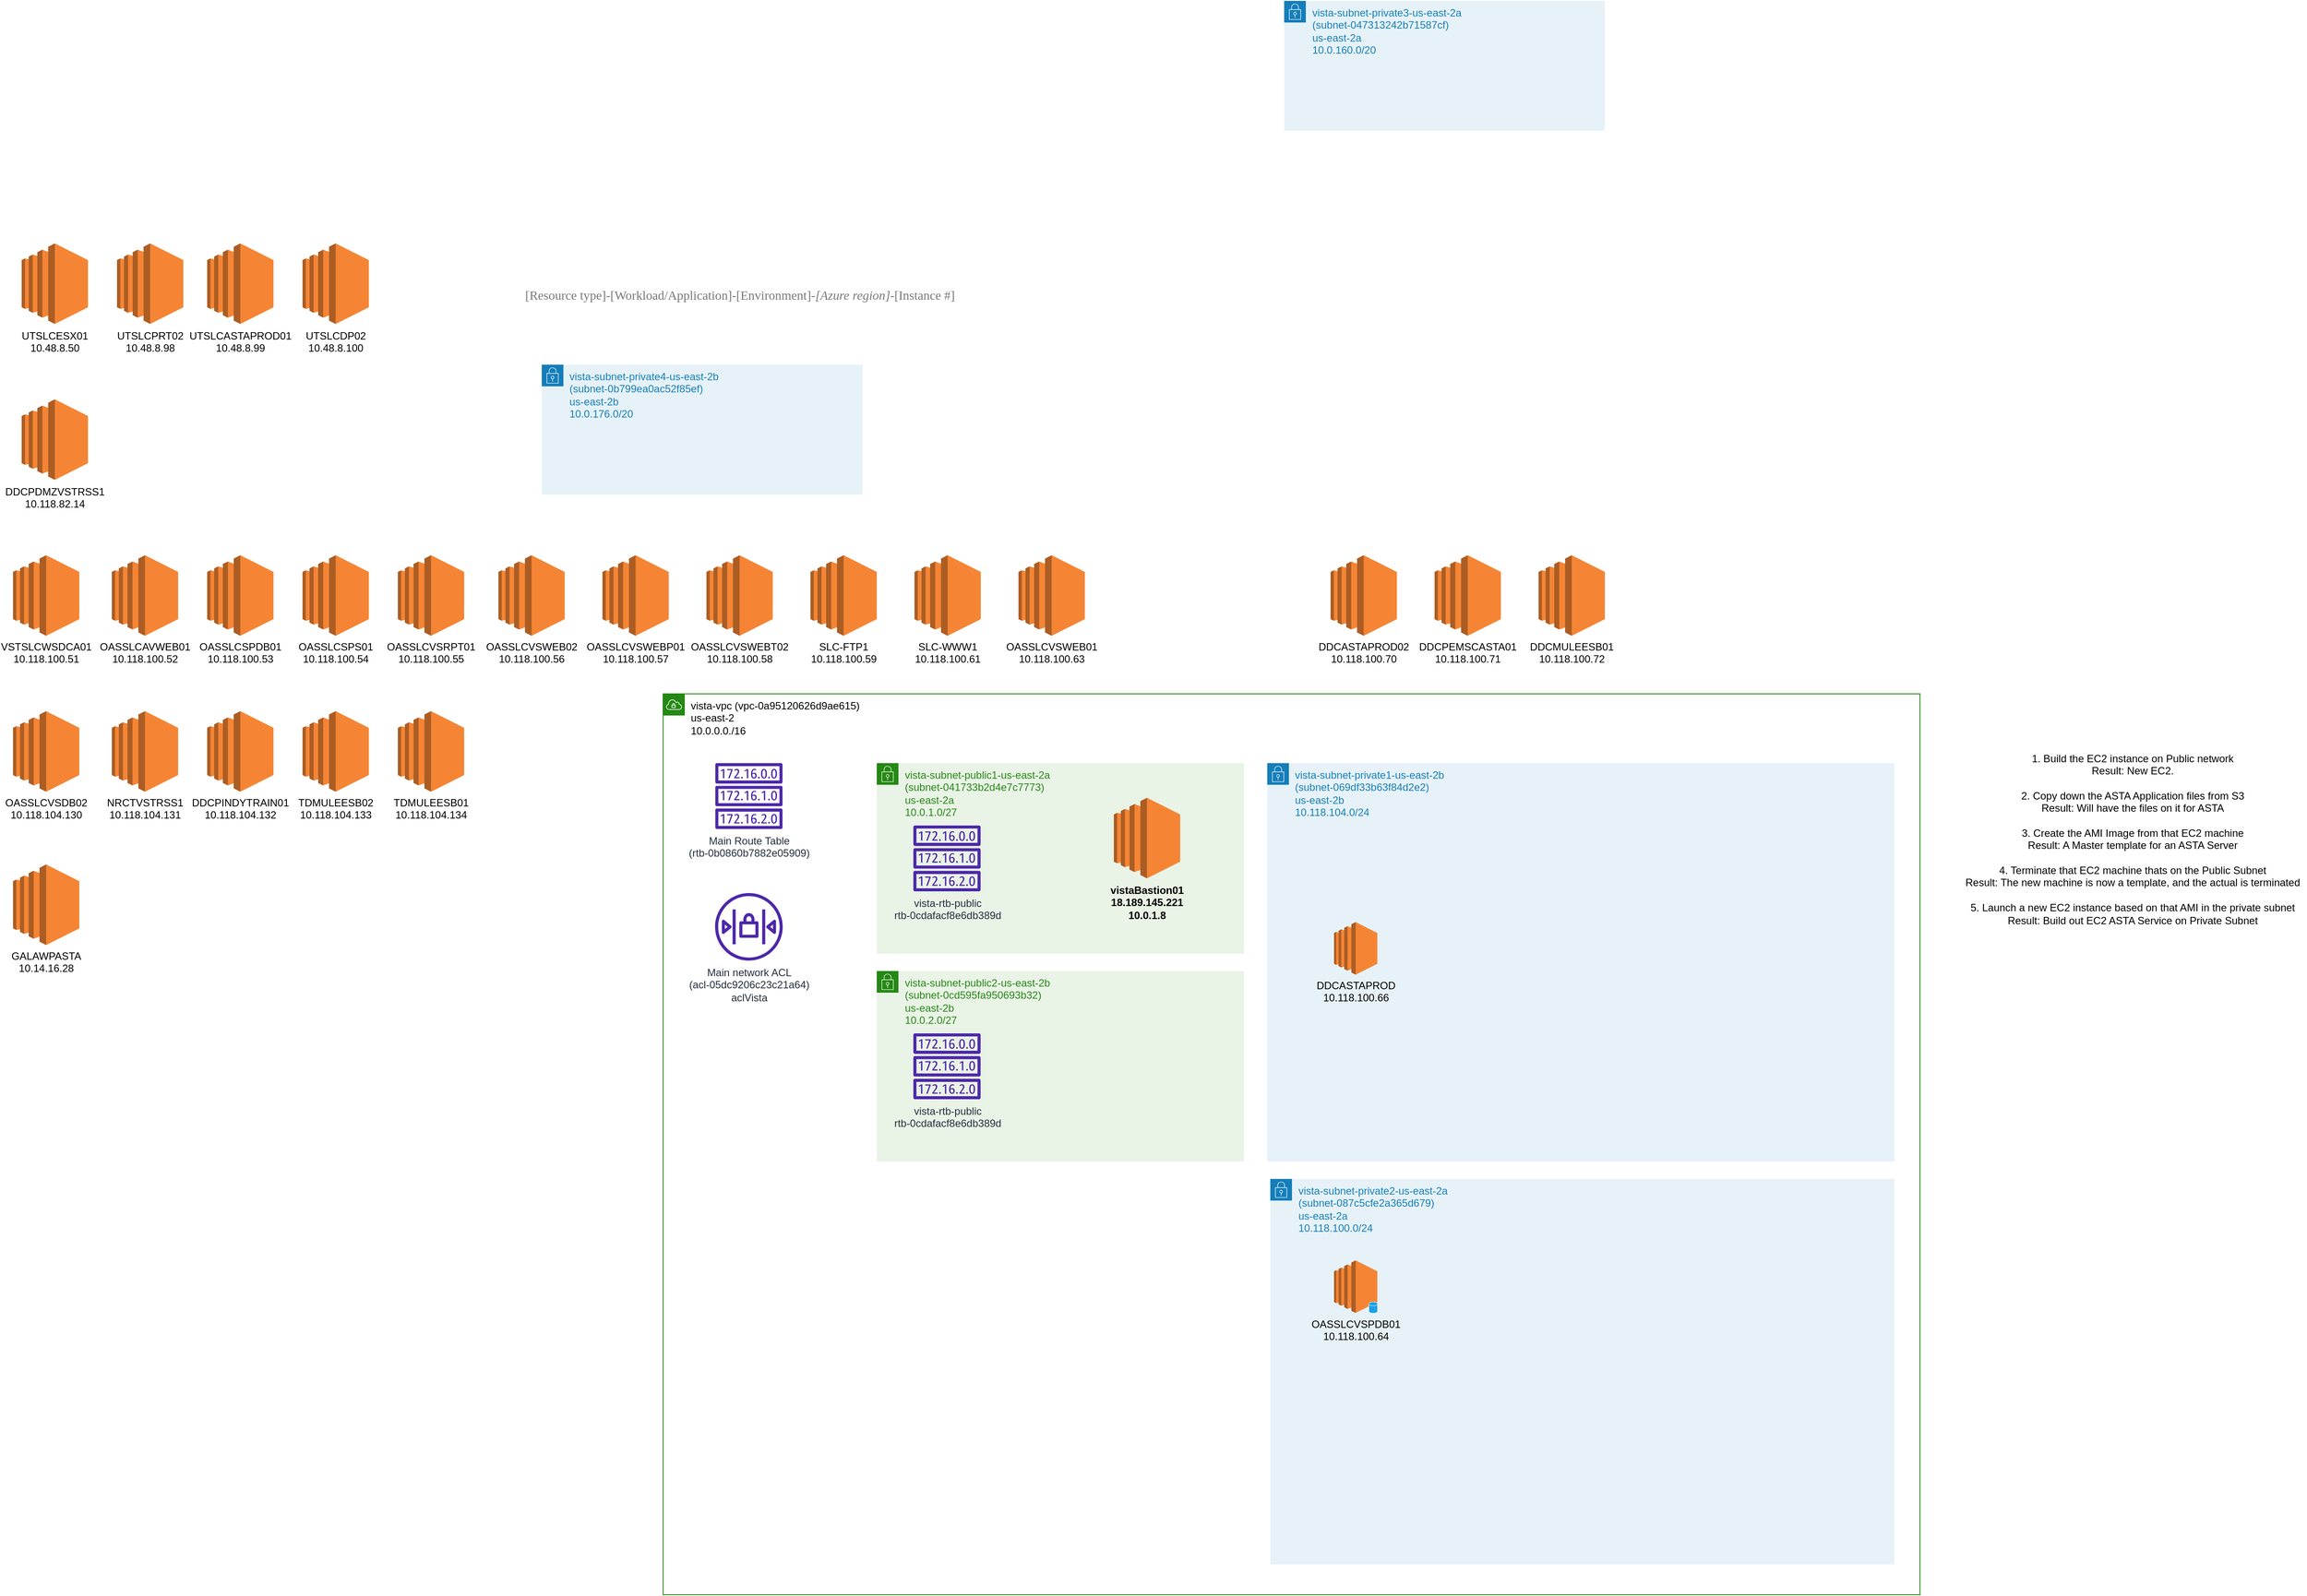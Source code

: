 <mxfile version="19.0.1" type="github">
  <diagram id="iTmKKu1ksaLDfkm0y8Ag" name="Page-1">
    <mxGraphModel dx="1094" dy="1629" grid="1" gridSize="10" guides="1" tooltips="1" connect="1" arrows="1" fold="1" page="1" pageScale="1" pageWidth="1100" pageHeight="850" math="0" shadow="0">
      <root>
        <mxCell id="0" />
        <mxCell id="1" parent="0" />
        <mxCell id="d5Gctan-HTlV9g1HZ0dy-1" value="UTSLCESX01&lt;br&gt;10.48.8.50" style="outlineConnect=0;dashed=0;verticalLabelPosition=bottom;verticalAlign=top;align=center;html=1;shape=mxgraph.aws3.ec2;fillColor=#F58534;gradientColor=none;" parent="1" vertex="1">
          <mxGeometry x="40" y="40" width="76.5" height="93" as="geometry" />
        </mxCell>
        <mxCell id="d5Gctan-HTlV9g1HZ0dy-2" value="UTSLCPRT02&lt;br&gt;10.48.8.98" style="outlineConnect=0;dashed=0;verticalLabelPosition=bottom;verticalAlign=top;align=center;html=1;shape=mxgraph.aws3.ec2;fillColor=#F58534;gradientColor=none;" parent="1" vertex="1">
          <mxGeometry x="150" y="40" width="76.5" height="93" as="geometry" />
        </mxCell>
        <mxCell id="d5Gctan-HTlV9g1HZ0dy-3" value="UTSLCASTAPROD01&lt;br&gt;10.48.8.99" style="outlineConnect=0;dashed=0;verticalLabelPosition=bottom;verticalAlign=top;align=center;html=1;shape=mxgraph.aws3.ec2;fillColor=#F58534;gradientColor=none;" parent="1" vertex="1">
          <mxGeometry x="254" y="40" width="76.5" height="93" as="geometry" />
        </mxCell>
        <mxCell id="d5Gctan-HTlV9g1HZ0dy-4" value="UTSLCDP02&lt;br&gt;10.48.8.100" style="outlineConnect=0;dashed=0;verticalLabelPosition=bottom;verticalAlign=top;align=center;html=1;shape=mxgraph.aws3.ec2;fillColor=#F58534;gradientColor=none;" parent="1" vertex="1">
          <mxGeometry x="364" y="40" width="76.5" height="93" as="geometry" />
        </mxCell>
        <mxCell id="d5Gctan-HTlV9g1HZ0dy-5" value="DDCPDMZVSTRSS1&lt;br&gt;10.118.82.14" style="outlineConnect=0;dashed=0;verticalLabelPosition=bottom;verticalAlign=top;align=center;html=1;shape=mxgraph.aws3.ec2;fillColor=#F58534;gradientColor=none;" parent="1" vertex="1">
          <mxGeometry x="40" y="220" width="76.5" height="93" as="geometry" />
        </mxCell>
        <mxCell id="d5Gctan-HTlV9g1HZ0dy-6" value="VSTSLCWSDCA01&lt;br&gt;10.118.100.51" style="outlineConnect=0;dashed=0;verticalLabelPosition=bottom;verticalAlign=top;align=center;html=1;shape=mxgraph.aws3.ec2;fillColor=#F58534;gradientColor=none;spacing=1;" parent="1" vertex="1">
          <mxGeometry x="30" y="400" width="76.5" height="93" as="geometry" />
        </mxCell>
        <mxCell id="d5Gctan-HTlV9g1HZ0dy-7" value="OASSLCAVWEB01&lt;br&gt;10.118.100.52" style="outlineConnect=0;dashed=0;verticalLabelPosition=bottom;verticalAlign=top;align=center;html=1;shape=mxgraph.aws3.ec2;fillColor=#F58534;gradientColor=none;spacing=1;" parent="1" vertex="1">
          <mxGeometry x="144" y="400" width="76.5" height="93" as="geometry" />
        </mxCell>
        <mxCell id="d5Gctan-HTlV9g1HZ0dy-8" value="OASSLCSPDB01&lt;br&gt;10.118.100.53" style="outlineConnect=0;dashed=0;verticalLabelPosition=bottom;verticalAlign=top;align=center;html=1;shape=mxgraph.aws3.ec2;fillColor=#F58534;gradientColor=none;spacing=1;" parent="1" vertex="1">
          <mxGeometry x="254" y="400" width="76.5" height="93" as="geometry" />
        </mxCell>
        <mxCell id="d5Gctan-HTlV9g1HZ0dy-9" value="OASSLCSPS01&lt;br&gt;10.118.100.54" style="outlineConnect=0;dashed=0;verticalLabelPosition=bottom;verticalAlign=top;align=center;html=1;shape=mxgraph.aws3.ec2;fillColor=#F58534;gradientColor=none;spacing=1;" parent="1" vertex="1">
          <mxGeometry x="364" y="400" width="76.5" height="93" as="geometry" />
        </mxCell>
        <mxCell id="d5Gctan-HTlV9g1HZ0dy-10" value="OASSLCVSRPT01&lt;br&gt;10.118.100.55" style="outlineConnect=0;dashed=0;verticalLabelPosition=bottom;verticalAlign=top;align=center;html=1;shape=mxgraph.aws3.ec2;fillColor=#F58534;gradientColor=none;spacing=1;" parent="1" vertex="1">
          <mxGeometry x="474" y="400" width="76.5" height="93" as="geometry" />
        </mxCell>
        <mxCell id="d5Gctan-HTlV9g1HZ0dy-11" value="OASSLCVSWEB02&lt;br&gt;10.118.100.56" style="outlineConnect=0;dashed=0;verticalLabelPosition=bottom;verticalAlign=top;align=center;html=1;shape=mxgraph.aws3.ec2;fillColor=#F58534;gradientColor=none;spacing=1;" parent="1" vertex="1">
          <mxGeometry x="590" y="400" width="76.5" height="93" as="geometry" />
        </mxCell>
        <mxCell id="d5Gctan-HTlV9g1HZ0dy-14" value="OASSLCVSWEBP01&lt;br&gt;10.118.100.57" style="outlineConnect=0;dashed=0;verticalLabelPosition=bottom;verticalAlign=top;align=center;html=1;shape=mxgraph.aws3.ec2;fillColor=#F58534;gradientColor=none;spacing=1;" parent="1" vertex="1">
          <mxGeometry x="710" y="400" width="76.5" height="93" as="geometry" />
        </mxCell>
        <mxCell id="d5Gctan-HTlV9g1HZ0dy-15" value="OASSLCVSWEBT02&lt;br&gt;10.118.100.58" style="outlineConnect=0;dashed=0;verticalLabelPosition=bottom;verticalAlign=top;align=center;html=1;shape=mxgraph.aws3.ec2;fillColor=#F58534;gradientColor=none;spacing=1;" parent="1" vertex="1">
          <mxGeometry x="830" y="400" width="76.5" height="93" as="geometry" />
        </mxCell>
        <mxCell id="d5Gctan-HTlV9g1HZ0dy-16" value="SLC-FTP1&lt;br&gt;10.118.100.59" style="outlineConnect=0;dashed=0;verticalLabelPosition=bottom;verticalAlign=top;align=center;html=1;shape=mxgraph.aws3.ec2;fillColor=#F58534;gradientColor=none;spacing=1;" parent="1" vertex="1">
          <mxGeometry x="950" y="400" width="76.5" height="93" as="geometry" />
        </mxCell>
        <mxCell id="d5Gctan-HTlV9g1HZ0dy-17" value="SLC-WWW1&lt;br&gt;10.118.100.61" style="outlineConnect=0;dashed=0;verticalLabelPosition=bottom;verticalAlign=top;align=center;html=1;shape=mxgraph.aws3.ec2;fillColor=#F58534;gradientColor=none;spacing=1;" parent="1" vertex="1">
          <mxGeometry x="1070" y="400" width="76.5" height="93" as="geometry" />
        </mxCell>
        <mxCell id="d5Gctan-HTlV9g1HZ0dy-20" value="OASSLCVSWEB01&lt;br&gt;10.118.100.63" style="outlineConnect=0;dashed=0;verticalLabelPosition=bottom;verticalAlign=top;align=center;html=1;shape=mxgraph.aws3.ec2;fillColor=#F58534;gradientColor=none;spacing=1;" parent="1" vertex="1">
          <mxGeometry x="1190" y="400" width="76.5" height="93" as="geometry" />
        </mxCell>
        <mxCell id="d5Gctan-HTlV9g1HZ0dy-23" value="DDCASTAPROD02&lt;br&gt;10.118.100.70" style="outlineConnect=0;dashed=0;verticalLabelPosition=bottom;verticalAlign=top;align=center;html=1;shape=mxgraph.aws3.ec2;fillColor=#F58534;gradientColor=none;spacing=1;" parent="1" vertex="1">
          <mxGeometry x="1550" y="400" width="76.5" height="93" as="geometry" />
        </mxCell>
        <mxCell id="d5Gctan-HTlV9g1HZ0dy-24" value="DDCPEMSCASTA01&lt;br&gt;10.118.100.71" style="outlineConnect=0;dashed=0;verticalLabelPosition=bottom;verticalAlign=top;align=center;html=1;shape=mxgraph.aws3.ec2;fillColor=#F58534;gradientColor=none;spacing=1;" parent="1" vertex="1">
          <mxGeometry x="1670" y="400" width="76.5" height="93" as="geometry" />
        </mxCell>
        <mxCell id="d5Gctan-HTlV9g1HZ0dy-25" value="DDCMULEESB01&lt;br&gt;10.118.100.72" style="outlineConnect=0;dashed=0;verticalLabelPosition=bottom;verticalAlign=top;align=center;html=1;shape=mxgraph.aws3.ec2;fillColor=#F58534;gradientColor=none;spacing=1;" parent="1" vertex="1">
          <mxGeometry x="1790" y="400" width="76.5" height="93" as="geometry" />
        </mxCell>
        <mxCell id="d5Gctan-HTlV9g1HZ0dy-26" value="OASSLCVSDB02&lt;br&gt;10.118.104.130" style="outlineConnect=0;dashed=0;verticalLabelPosition=bottom;verticalAlign=top;align=center;html=1;shape=mxgraph.aws3.ec2;fillColor=#F58534;gradientColor=none;spacing=1;" parent="1" vertex="1">
          <mxGeometry x="30" y="580" width="76.5" height="93" as="geometry" />
        </mxCell>
        <mxCell id="d5Gctan-HTlV9g1HZ0dy-27" value="NRCTVSTRSS1&lt;br&gt;10.118.104.131" style="outlineConnect=0;dashed=0;verticalLabelPosition=bottom;verticalAlign=top;align=center;html=1;shape=mxgraph.aws3.ec2;fillColor=#F58534;gradientColor=none;spacing=1;" parent="1" vertex="1">
          <mxGeometry x="144" y="580" width="76.5" height="93" as="geometry" />
        </mxCell>
        <mxCell id="d5Gctan-HTlV9g1HZ0dy-28" value="DDCPINDYTRAIN01&lt;br&gt;10.118.104.132" style="outlineConnect=0;dashed=0;verticalLabelPosition=bottom;verticalAlign=top;align=center;html=1;shape=mxgraph.aws3.ec2;fillColor=#F58534;gradientColor=none;spacing=1;" parent="1" vertex="1">
          <mxGeometry x="254" y="580" width="76.5" height="93" as="geometry" />
        </mxCell>
        <mxCell id="d5Gctan-HTlV9g1HZ0dy-29" value="TDMULEESB02&lt;br&gt;10.118.104.133" style="outlineConnect=0;dashed=0;verticalLabelPosition=bottom;verticalAlign=top;align=center;html=1;shape=mxgraph.aws3.ec2;fillColor=#F58534;gradientColor=none;spacing=1;" parent="1" vertex="1">
          <mxGeometry x="364" y="580" width="76.5" height="93" as="geometry" />
        </mxCell>
        <mxCell id="d5Gctan-HTlV9g1HZ0dy-30" value="TDMULEESB01&lt;br&gt;10.118.104.134" style="outlineConnect=0;dashed=0;verticalLabelPosition=bottom;verticalAlign=top;align=center;html=1;shape=mxgraph.aws3.ec2;fillColor=#F58534;gradientColor=none;spacing=1;" parent="1" vertex="1">
          <mxGeometry x="474" y="580" width="76.5" height="93" as="geometry" />
        </mxCell>
        <mxCell id="d5Gctan-HTlV9g1HZ0dy-31" value="GALAWPASTA&lt;br&gt;10.14.16.28" style="outlineConnect=0;dashed=0;verticalLabelPosition=bottom;verticalAlign=top;align=center;html=1;shape=mxgraph.aws3.ec2;fillColor=#F58534;gradientColor=none;spacing=1;" parent="1" vertex="1">
          <mxGeometry x="30" y="757" width="76.5" height="93" as="geometry" />
        </mxCell>
        <mxCell id="d5Gctan-HTlV9g1HZ0dy-32" value="vista-vpc (vpc-0a95120626d9ae615)&lt;br&gt;us-east-2&lt;br&gt;10.0.0.0./16" style="points=[[0,0],[0.25,0],[0.5,0],[0.75,0],[1,0],[1,0.25],[1,0.5],[1,0.75],[1,1],[0.75,1],[0.5,1],[0.25,1],[0,1],[0,0.75],[0,0.5],[0,0.25]];outlineConnect=0;gradientColor=none;html=1;whiteSpace=wrap;fontSize=12;fontStyle=0;container=0;pointerEvents=0;collapsible=0;recursiveResize=0;shape=mxgraph.aws4.group;grIcon=mxgraph.aws4.group_vpc;strokeColor=#248814;fillColor=none;verticalAlign=top;align=left;spacingLeft=30;fontColor=#020303;dashed=0;" parent="1" vertex="1">
          <mxGeometry x="780" y="560" width="1450" height="1040" as="geometry" />
        </mxCell>
        <mxCell id="d5Gctan-HTlV9g1HZ0dy-33" value="vista-subnet-private1-us-east-2b&lt;br&gt;(subnet-069df33b63f84d2e2)&lt;br&gt;us-east-2b&lt;span&gt;&lt;span&gt;&lt;span&gt;&lt;br&gt;10.118.104.0/24&lt;/span&gt;&lt;/span&gt;&lt;/span&gt;" style="points=[[0,0],[0.25,0],[0.5,0],[0.75,0],[1,0],[1,0.25],[1,0.5],[1,0.75],[1,1],[0.75,1],[0.5,1],[0.25,1],[0,1],[0,0.75],[0,0.5],[0,0.25]];outlineConnect=0;gradientColor=none;html=1;whiteSpace=wrap;fontSize=12;fontStyle=0;container=1;pointerEvents=0;collapsible=0;recursiveResize=0;shape=mxgraph.aws4.group;grIcon=mxgraph.aws4.group_security_group;grStroke=0;strokeColor=#147EBA;fillColor=#E6F2F8;verticalAlign=top;align=left;spacingLeft=30;fontColor=#147EBA;dashed=0;" parent="1" vertex="1">
          <mxGeometry x="1477" y="640" width="723.5" height="460" as="geometry" />
        </mxCell>
        <mxCell id="d5Gctan-HTlV9g1HZ0dy-22" value="DDCASTAPROD&lt;br&gt;10.118.100.66" style="outlineConnect=0;dashed=0;verticalLabelPosition=bottom;verticalAlign=top;align=center;html=1;shape=mxgraph.aws3.ec2;fillColor=#F58534;gradientColor=none;spacing=1;aspect=fixed;" parent="d5Gctan-HTlV9g1HZ0dy-33" vertex="1">
          <mxGeometry x="77" y="183.5" width="50" height="60.78" as="geometry" />
        </mxCell>
        <mxCell id="d5Gctan-HTlV9g1HZ0dy-34" value="Main Route Table&lt;br&gt;&lt;div&gt;(rtb-0b0860b7882e05909)&lt;/div&gt;&lt;div&gt;&lt;br&gt;&lt;/div&gt;" style="sketch=0;outlineConnect=0;fontColor=#232F3E;gradientColor=none;fillColor=#4D27AA;strokeColor=none;dashed=0;verticalLabelPosition=bottom;verticalAlign=top;align=center;html=1;fontSize=12;fontStyle=0;aspect=fixed;pointerEvents=1;shape=mxgraph.aws4.route_table;" parent="1" vertex="1">
          <mxGeometry x="840" y="640" width="78" height="76" as="geometry" />
        </mxCell>
        <mxCell id="d5Gctan-HTlV9g1HZ0dy-35" value="Main network ACL&lt;br&gt;(acl-05dc9206c23c21a64)&lt;br&gt;aclVista" style="sketch=0;outlineConnect=0;fontColor=#232F3E;gradientColor=none;fillColor=#4D27AA;strokeColor=none;dashed=0;verticalLabelPosition=bottom;verticalAlign=top;align=center;html=1;fontSize=12;fontStyle=0;aspect=fixed;pointerEvents=1;shape=mxgraph.aws4.network_access_control_list;" parent="1" vertex="1">
          <mxGeometry x="840" y="790" width="78" height="78" as="geometry" />
        </mxCell>
        <mxCell id="d5Gctan-HTlV9g1HZ0dy-36" value="vista-subnet-public1-us-east-2a&lt;br&gt;(subnet-041733b2d4e7c7773)&lt;br&gt;us-east-2a&lt;br&gt;10.0.1.0/27&lt;br&gt;" style="points=[[0,0],[0.25,0],[0.5,0],[0.75,0],[1,0],[1,0.25],[1,0.5],[1,0.75],[1,1],[0.75,1],[0.5,1],[0.25,1],[0,1],[0,0.75],[0,0.5],[0,0.25]];outlineConnect=0;gradientColor=none;html=1;whiteSpace=wrap;fontSize=12;fontStyle=0;container=1;pointerEvents=0;collapsible=0;recursiveResize=0;shape=mxgraph.aws4.group;grIcon=mxgraph.aws4.group_security_group;grStroke=0;strokeColor=#248814;fillColor=#E9F3E6;verticalAlign=top;align=left;spacingLeft=30;fontColor=#248814;dashed=0;" parent="1" vertex="1">
          <mxGeometry x="1026.5" y="640" width="423.5" height="220" as="geometry" />
        </mxCell>
        <mxCell id="d5Gctan-HTlV9g1HZ0dy-37" value="vista-rtb-public&lt;br&gt;rtb-0cdafacf8e6db389d" style="sketch=0;outlineConnect=0;fontColor=#232F3E;gradientColor=none;fillColor=#4D27AA;strokeColor=none;dashed=0;verticalLabelPosition=bottom;verticalAlign=top;align=center;html=1;fontSize=12;fontStyle=0;aspect=fixed;pointerEvents=1;shape=mxgraph.aws4.route_table;" parent="d5Gctan-HTlV9g1HZ0dy-36" vertex="1">
          <mxGeometry x="42" y="72" width="78" height="76" as="geometry" />
        </mxCell>
        <mxCell id="d5Gctan-HTlV9g1HZ0dy-38" value="vistaBastion01&lt;br&gt;18.189.145.221&lt;br&gt;10.0.1.8" style="outlineConnect=0;dashed=0;verticalLabelPosition=bottom;verticalAlign=top;align=center;html=1;shape=mxgraph.aws3.ec2;fillColor=#F58534;gradientColor=none;fontStyle=1" parent="d5Gctan-HTlV9g1HZ0dy-36" vertex="1">
          <mxGeometry x="273.5" y="40" width="76.5" height="93" as="geometry" />
        </mxCell>
        <mxCell id="d5Gctan-HTlV9g1HZ0dy-39" value="vista-subnet-private2-us-east-2a&lt;br&gt;(subnet-087c5cfe2a365d679)&lt;br&gt;us-east-2a&lt;span&gt;&lt;span&gt;&lt;span&gt;&lt;br&gt;10.118.100.0/24&lt;/span&gt;&lt;/span&gt;&lt;/span&gt;" style="points=[[0,0],[0.25,0],[0.5,0],[0.75,0],[1,0],[1,0.25],[1,0.5],[1,0.75],[1,1],[0.75,1],[0.5,1],[0.25,1],[0,1],[0,0.75],[0,0.5],[0,0.25]];outlineConnect=0;gradientColor=none;html=1;whiteSpace=wrap;fontSize=12;fontStyle=0;container=1;pointerEvents=0;collapsible=0;recursiveResize=0;shape=mxgraph.aws4.group;grIcon=mxgraph.aws4.group_security_group;grStroke=0;strokeColor=#147EBA;fillColor=#E6F2F8;verticalAlign=top;align=left;spacingLeft=30;fontColor=#147EBA;dashed=0;aspect=fixed;" parent="1" vertex="1">
          <mxGeometry x="1480.5" y="1120" width="720" height="445" as="geometry" />
        </mxCell>
        <mxCell id="j8eqI3eF-CSNlvRdj0Mt-2" value="" style="group" parent="d5Gctan-HTlV9g1HZ0dy-39" vertex="1" connectable="0">
          <mxGeometry x="73.5" y="94" width="50" height="60.78" as="geometry" />
        </mxCell>
        <mxCell id="d5Gctan-HTlV9g1HZ0dy-21" value="OASSLCVSPDB01&lt;br&gt;10.118.100.64" style="outlineConnect=0;dashed=0;verticalLabelPosition=bottom;verticalAlign=top;align=center;html=1;shape=mxgraph.aws3.ec2;fillColor=#F58534;gradientColor=none;spacing=1;aspect=fixed;" parent="j8eqI3eF-CSNlvRdj0Mt-2" vertex="1">
          <mxGeometry width="50" height="60.78" as="geometry" />
        </mxCell>
        <mxCell id="j8eqI3eF-CSNlvRdj0Mt-1" value="" style="shape=cylinder3;whiteSpace=wrap;html=1;boundedLbl=1;backgroundOutline=1;size=2.302;strokeWidth=0.5;fillColor=#1ba1e2;fontColor=#ffffff;strokeColor=#FFFFFF;" parent="j8eqI3eF-CSNlvRdj0Mt-2" vertex="1">
          <mxGeometry x="40" y="47.78" width="10" height="13" as="geometry" />
        </mxCell>
        <mxCell id="d5Gctan-HTlV9g1HZ0dy-40" value="vista-subnet-private4-us-east-2b&lt;br&gt;(subnet-0b799ea0ac52f85ef)&lt;br&gt;us-east-2b&lt;br&gt;10.0.176.0/20" style="points=[[0,0],[0.25,0],[0.5,0],[0.75,0],[1,0],[1,0.25],[1,0.5],[1,0.75],[1,1],[0.75,1],[0.5,1],[0.25,1],[0,1],[0,0.75],[0,0.5],[0,0.25]];outlineConnect=0;gradientColor=none;html=1;whiteSpace=wrap;fontSize=12;fontStyle=0;container=1;pointerEvents=0;collapsible=0;recursiveResize=0;shape=mxgraph.aws4.group;grIcon=mxgraph.aws4.group_security_group;grStroke=0;strokeColor=#147EBA;fillColor=#E6F2F8;verticalAlign=top;align=left;spacingLeft=30;fontColor=#147EBA;dashed=0;" parent="1" vertex="1">
          <mxGeometry x="640" y="180" width="370" height="150" as="geometry" />
        </mxCell>
        <mxCell id="d5Gctan-HTlV9g1HZ0dy-41" value="vista-subnet-private3-us-east-2a&lt;br&gt;(subnet-047313242b71587cf)&lt;br&gt;us-east-2a&lt;br&gt;10.0.160.0/20" style="points=[[0,0],[0.25,0],[0.5,0],[0.75,0],[1,0],[1,0.25],[1,0.5],[1,0.75],[1,1],[0.75,1],[0.5,1],[0.25,1],[0,1],[0,0.75],[0,0.5],[0,0.25]];outlineConnect=0;gradientColor=none;html=1;whiteSpace=wrap;fontSize=12;fontStyle=0;container=1;pointerEvents=0;collapsible=0;recursiveResize=0;shape=mxgraph.aws4.group;grIcon=mxgraph.aws4.group_security_group;grStroke=0;strokeColor=#147EBA;fillColor=#E6F2F8;verticalAlign=top;align=left;spacingLeft=30;fontColor=#147EBA;dashed=0;" parent="1" vertex="1">
          <mxGeometry x="1496.5" y="-240" width="370" height="150" as="geometry" />
        </mxCell>
        <mxCell id="d5Gctan-HTlV9g1HZ0dy-43" value="vista-subnet-public2-us-east-2b&lt;br&gt;(subnet-0cd595fa950693b32)&lt;br&gt;us-east-2b&lt;br&gt;10.0.2.0/27" style="points=[[0,0],[0.25,0],[0.5,0],[0.75,0],[1,0],[1,0.25],[1,0.5],[1,0.75],[1,1],[0.75,1],[0.5,1],[0.25,1],[0,1],[0,0.75],[0,0.5],[0,0.25]];outlineConnect=0;gradientColor=none;html=1;whiteSpace=wrap;fontSize=12;fontStyle=0;container=1;pointerEvents=0;collapsible=0;recursiveResize=0;shape=mxgraph.aws4.group;grIcon=mxgraph.aws4.group_security_group;grStroke=0;strokeColor=#248814;fillColor=#E9F3E6;verticalAlign=top;align=left;spacingLeft=30;fontColor=#248814;dashed=0;" parent="1" vertex="1">
          <mxGeometry x="1026.5" y="880" width="423.5" height="220" as="geometry" />
        </mxCell>
        <mxCell id="d5Gctan-HTlV9g1HZ0dy-44" value="vista-rtb-public&lt;br&gt;rtb-0cdafacf8e6db389d" style="sketch=0;outlineConnect=0;fontColor=#232F3E;gradientColor=none;fillColor=#4D27AA;strokeColor=none;dashed=0;verticalLabelPosition=bottom;verticalAlign=top;align=center;html=1;fontSize=12;fontStyle=0;aspect=fixed;pointerEvents=1;shape=mxgraph.aws4.route_table;" parent="d5Gctan-HTlV9g1HZ0dy-43" vertex="1">
          <mxGeometry x="42" y="72" width="78" height="76" as="geometry" />
        </mxCell>
        <mxCell id="d5Gctan-HTlV9g1HZ0dy-45" value="&lt;div title=&quot;Page 36&quot; class=&quot;page&quot;&gt;&#xa;   &lt;div class=&quot;layoutArea&quot;&gt;&#xa;    &lt;div class=&quot;column&quot;&gt;&#xa;     &lt;p&gt;&lt;span style=&quot;font-size: 11.0pt; font-family: &#39;Consolas&#39;; color: rgb(47.451%, 47.451%, 47.451%)&quot;&gt;[Resource type]-[Workload/Application]-[Environment]-&lt;/span&gt;&lt;span style=&quot;font-size: 11.0pt; font-family: &#39;Consolas&#39;; font-style: italic; color: rgb(47.451%, 47.451%, 47.451%)&quot;&gt;[Azure region]&lt;/span&gt;&lt;span style=&quot;font-size: 11.0pt; font-family: &#39;Consolas&#39;; color: rgb(47.451%, 47.451%, 47.451%)&quot;&gt;-[Instance #]&#xa;&lt;/span&gt;&lt;/p&gt;&#xa;    &lt;/div&gt;&#xa;   &lt;/div&gt;&#xa;  &lt;/div&gt;" style="text;whiteSpace=wrap;html=1;fontColor=#020303;" parent="1" vertex="1">
          <mxGeometry x="619" y="30" width="520" height="140" as="geometry" />
        </mxCell>
        <mxCell id="zvtUMfvGIBAf2KpQatRj-1" value="&lt;div&gt;1. Build the EC2 instance on Public network&lt;/div&gt;&lt;div&gt;Result: New EC2.&lt;br&gt;&lt;br&gt;&lt;/div&gt;&lt;div&gt;2. Copy down the ASTA Application files from S3 &lt;br&gt;&lt;/div&gt;&lt;div&gt;Result: Will have the files on it for ASTA&lt;br&gt;&lt;br&gt;&lt;/div&gt;&lt;div&gt;3. Create the AMI Image from that EC2 machine&lt;br&gt;Result: A Master template for an ASTA Server&lt;br&gt;&lt;br&gt;&lt;/div&gt;&lt;div&gt;4. Terminate that EC2 machine thats on the Public Subnet&lt;br&gt;Result: The new machine is now a template, and the actual is terminated&lt;br&gt;&lt;br&gt;&lt;/div&gt;&lt;div&gt;5. Launch a new EC2 instance based on that AMI in the private subnet&lt;br&gt;Result: Build out EC2 ASTA Service on Private Subnet&lt;br&gt;&lt;/div&gt;&lt;div&gt;&lt;br&gt;&lt;/div&gt;" style="text;html=1;align=center;verticalAlign=middle;resizable=0;points=[];autosize=1;strokeColor=none;fillColor=none;" vertex="1" parent="1">
          <mxGeometry x="2275" y="625" width="400" height="220" as="geometry" />
        </mxCell>
      </root>
    </mxGraphModel>
  </diagram>
</mxfile>
